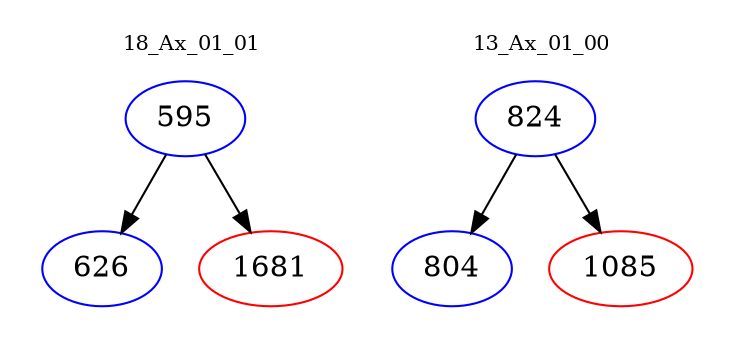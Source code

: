 digraph{
subgraph cluster_0 {
color = white
label = "18_Ax_01_01";
fontsize=10;
T0_595 [label="595", color="blue"]
T0_595 -> T0_626 [color="black"]
T0_626 [label="626", color="blue"]
T0_595 -> T0_1681 [color="black"]
T0_1681 [label="1681", color="red"]
}
subgraph cluster_1 {
color = white
label = "13_Ax_01_00";
fontsize=10;
T1_824 [label="824", color="blue"]
T1_824 -> T1_804 [color="black"]
T1_804 [label="804", color="blue"]
T1_824 -> T1_1085 [color="black"]
T1_1085 [label="1085", color="red"]
}
}
